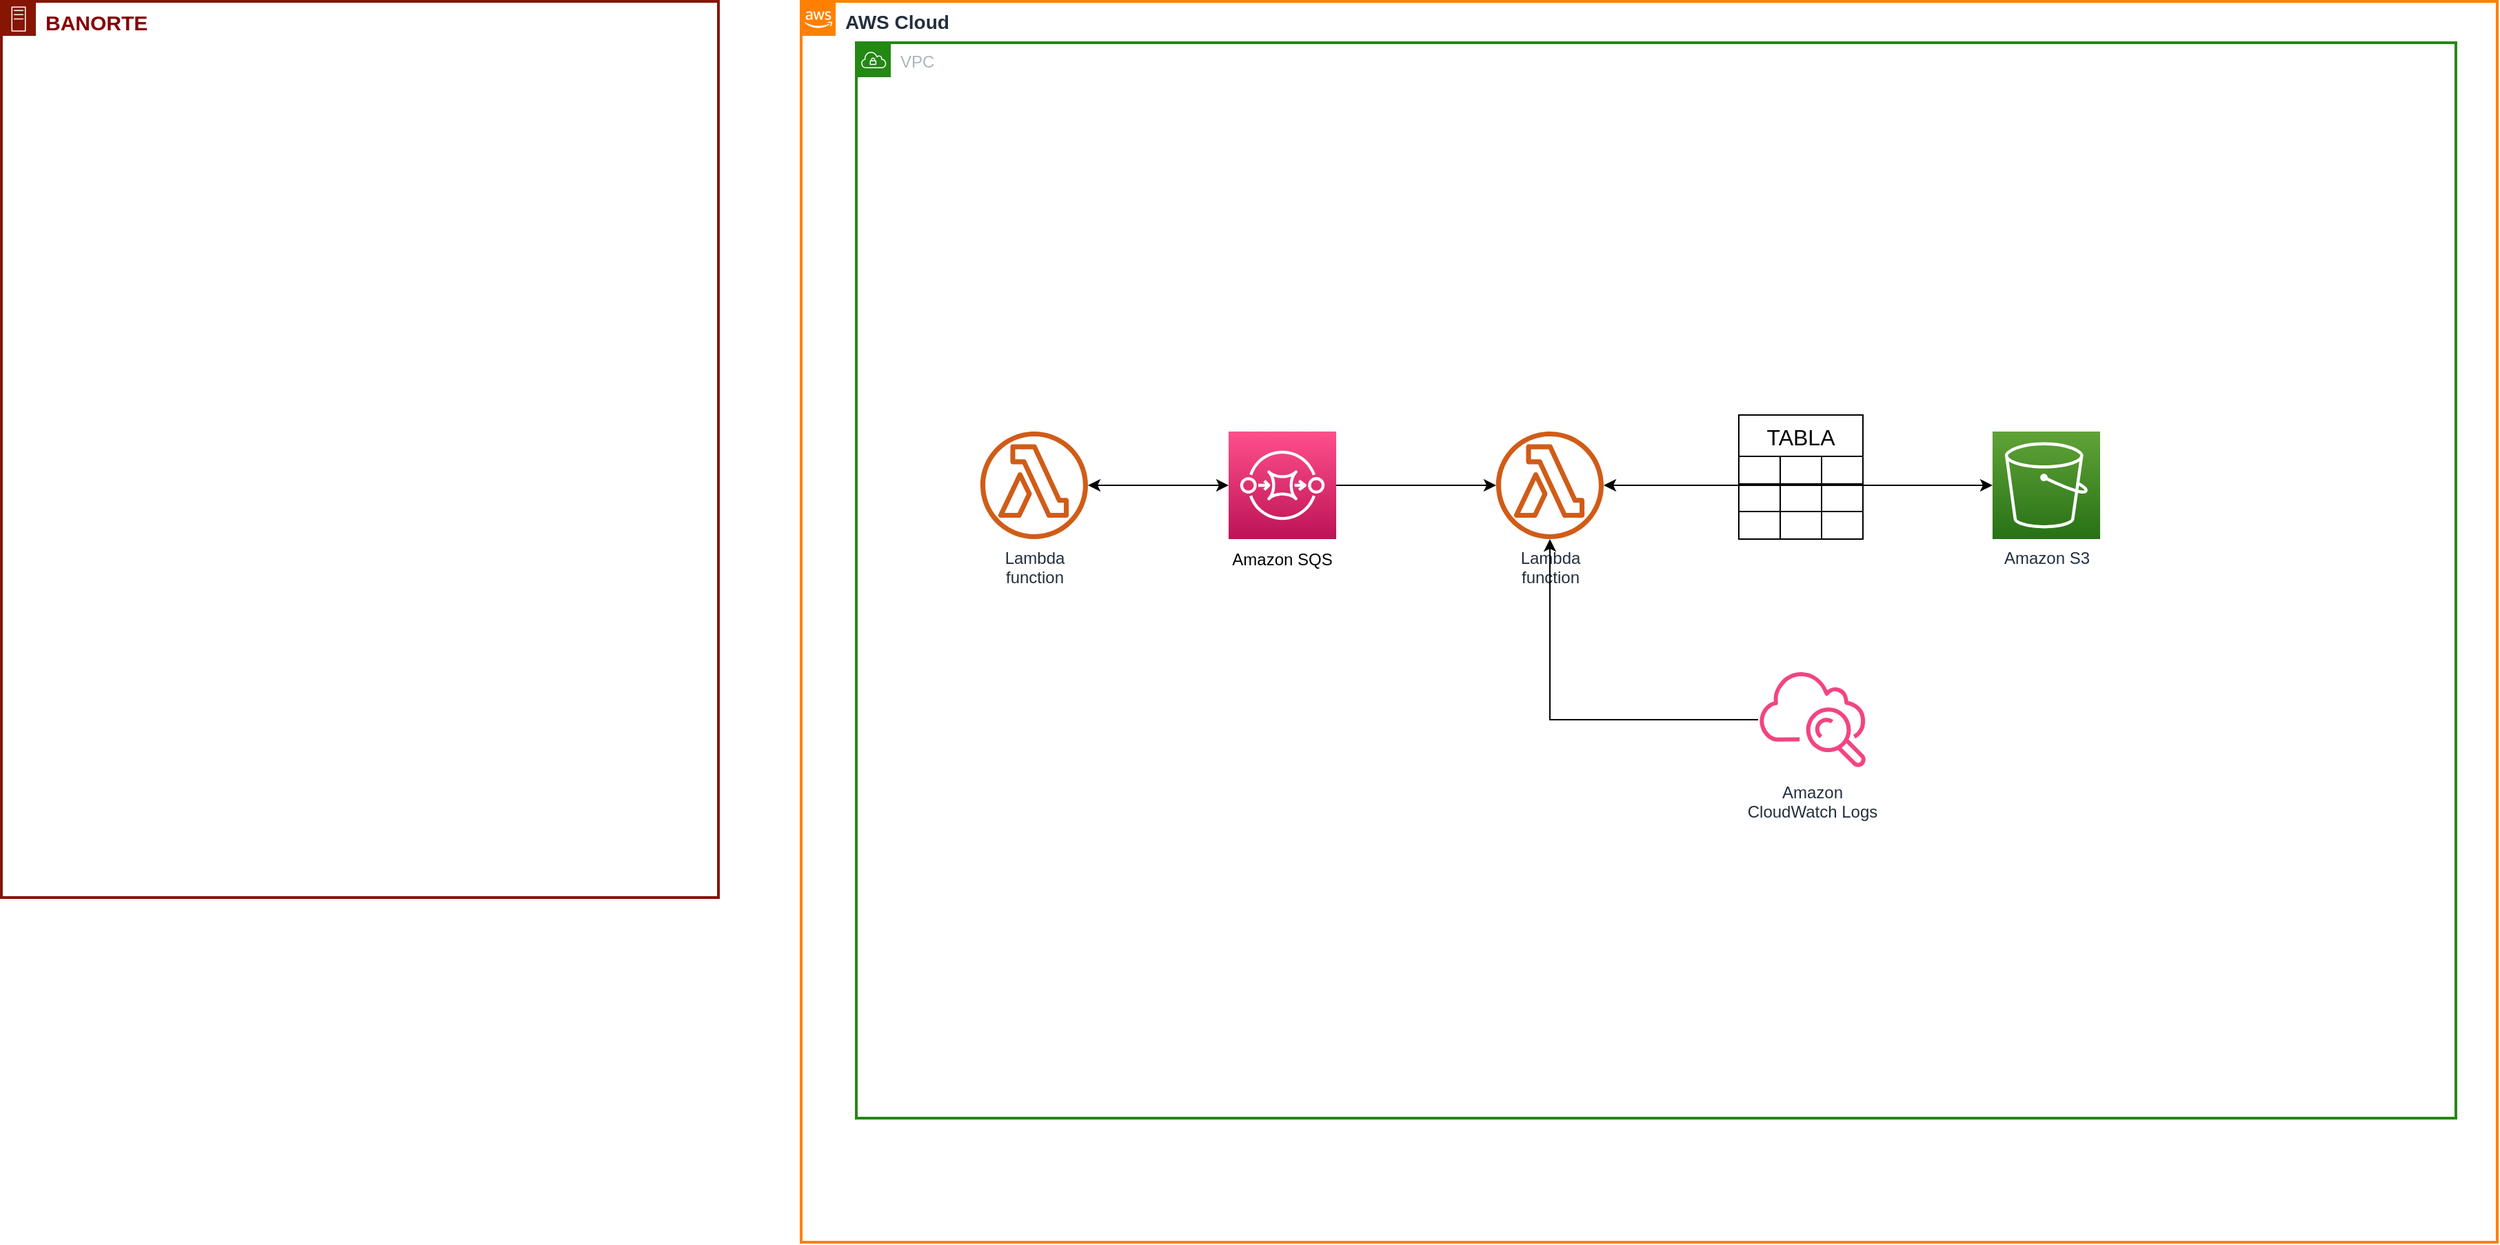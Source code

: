 <mxfile version="22.0.4" type="github">
  <diagram name="Página-1" id="IShoV4XyDB_bVi-w6TAJ">
    <mxGraphModel dx="1760" dy="968" grid="1" gridSize="10" guides="1" tooltips="1" connect="1" arrows="1" fold="1" page="1" pageScale="1" pageWidth="1654" pageHeight="1169" math="0" shadow="0">
      <root>
        <mxCell id="0" />
        <mxCell id="1" parent="0" />
        <mxCell id="hxzWcSokCXAnX9aGO5Kh-1" value="&lt;b&gt;&lt;font color=&quot;#860303&quot; style=&quot;font-size: 15px;&quot;&gt;BANORTE&lt;/font&gt;&lt;/b&gt;" style="points=[[0,0],[0.25,0],[0.5,0],[0.75,0],[1,0],[1,0.25],[1,0.5],[1,0.75],[1,1],[0.75,1],[0.5,1],[0.25,1],[0,1],[0,0.75],[0,0.5],[0,0.25]];outlineConnect=0;gradientColor=none;html=1;whiteSpace=wrap;fontSize=12;fontStyle=0;container=1;pointerEvents=0;collapsible=0;recursiveResize=0;shape=mxgraph.aws4.group;grIcon=mxgraph.aws4.group_on_premise;strokeColor=#861504;fillColor=none;verticalAlign=top;align=left;spacingLeft=30;fontColor=#5A6C86;dashed=0;strokeWidth=2;" vertex="1" parent="1">
          <mxGeometry x="40" y="40" width="520" height="650" as="geometry" />
        </mxCell>
        <mxCell id="hxzWcSokCXAnX9aGO5Kh-92" value="&lt;font style=&quot;font-size: 14px;&quot;&gt;&lt;b&gt;AWS Cloud&lt;/b&gt;&lt;/font&gt;" style="points=[[0,0],[0.25,0],[0.5,0],[0.75,0],[1,0],[1,0.25],[1,0.5],[1,0.75],[1,1],[0.75,1],[0.5,1],[0.25,1],[0,1],[0,0.75],[0,0.5],[0,0.25]];outlineConnect=0;gradientColor=none;html=1;whiteSpace=wrap;fontSize=12;fontStyle=0;container=1;pointerEvents=0;collapsible=0;recursiveResize=0;shape=mxgraph.aws4.group;grIcon=mxgraph.aws4.group_aws_cloud_alt;strokeColor=#FF8000;fillColor=none;verticalAlign=top;align=left;spacingLeft=30;fontColor=#232F3E;dashed=0;strokeWidth=2;" vertex="1" parent="1">
          <mxGeometry x="620" y="40" width="1230" height="900" as="geometry" />
        </mxCell>
        <mxCell id="hxzWcSokCXAnX9aGO5Kh-179" value="VPC" style="points=[[0,0],[0.25,0],[0.5,0],[0.75,0],[1,0],[1,0.25],[1,0.5],[1,0.75],[1,1],[0.75,1],[0.5,1],[0.25,1],[0,1],[0,0.75],[0,0.5],[0,0.25]];outlineConnect=0;gradientColor=none;html=1;whiteSpace=wrap;fontSize=12;fontStyle=0;container=1;pointerEvents=0;collapsible=0;recursiveResize=0;shape=mxgraph.aws4.group;grIcon=mxgraph.aws4.group_vpc;strokeColor=#248814;fillColor=none;verticalAlign=top;align=left;spacingLeft=30;fontColor=#AAB7B8;dashed=0;strokeWidth=2;" vertex="1" parent="hxzWcSokCXAnX9aGO5Kh-92">
          <mxGeometry x="40" y="30" width="1160" height="780" as="geometry" />
        </mxCell>
        <mxCell id="hxzWcSokCXAnX9aGO5Kh-113" value="Amazon&lt;br&gt;CloudWatch Logs&lt;br&gt;" style="outlineConnect=0;fontColor=#232F3E;gradientColor=none;gradientDirection=north;fillColor=#F34482;strokeColor=none;dashed=0;verticalLabelPosition=bottom;verticalAlign=top;align=center;html=1;fontSize=12;fontStyle=0;aspect=fixed;shape=mxgraph.aws4.cloudwatch;labelBackgroundColor=#ffffff;" vertex="1" parent="hxzWcSokCXAnX9aGO5Kh-179">
          <mxGeometry x="654.0" y="452" width="78" height="78" as="geometry" />
        </mxCell>
        <mxCell id="hxzWcSokCXAnX9aGO5Kh-114" value="Lambda&lt;br&gt;function" style="outlineConnect=0;fontColor=#232F3E;gradientColor=none;fillColor=#D05C17;strokeColor=none;dashed=0;verticalLabelPosition=bottom;verticalAlign=top;align=center;html=1;fontSize=12;fontStyle=0;aspect=fixed;pointerEvents=1;shape=mxgraph.aws4.lambda_function;labelBackgroundColor=#ffffff;" vertex="1" parent="hxzWcSokCXAnX9aGO5Kh-179">
          <mxGeometry x="464" y="282" width="78" height="78" as="geometry" />
        </mxCell>
        <mxCell id="hxzWcSokCXAnX9aGO5Kh-112" style="edgeStyle=orthogonalEdgeStyle;rounded=0;orthogonalLoop=1;jettySize=auto;html=1;" edge="1" parent="hxzWcSokCXAnX9aGO5Kh-179" source="hxzWcSokCXAnX9aGO5Kh-113" target="hxzWcSokCXAnX9aGO5Kh-114">
          <mxGeometry relative="1" as="geometry" />
        </mxCell>
        <mxCell id="hxzWcSokCXAnX9aGO5Kh-115" style="edgeStyle=orthogonalEdgeStyle;rounded=0;orthogonalLoop=1;jettySize=auto;html=1;startArrow=classic;startFill=1;" edge="1" parent="hxzWcSokCXAnX9aGO5Kh-179" source="hxzWcSokCXAnX9aGO5Kh-116" target="hxzWcSokCXAnX9aGO5Kh-114">
          <mxGeometry relative="1" as="geometry" />
        </mxCell>
        <mxCell id="hxzWcSokCXAnX9aGO5Kh-116" value="Amazon S3" style="outlineConnect=0;fontColor=#232F3E;gradientColor=#60A337;gradientDirection=north;fillColor=#277116;strokeColor=#ffffff;dashed=0;verticalLabelPosition=bottom;verticalAlign=top;align=center;html=1;fontSize=12;fontStyle=0;aspect=fixed;shape=mxgraph.aws4.resourceIcon;resIcon=mxgraph.aws4.s3;labelBackgroundColor=#ffffff;" vertex="1" parent="hxzWcSokCXAnX9aGO5Kh-179">
          <mxGeometry x="824.0" y="282" width="78" height="78" as="geometry" />
        </mxCell>
        <mxCell id="hxzWcSokCXAnX9aGO5Kh-117" style="edgeStyle=orthogonalEdgeStyle;rounded=0;orthogonalLoop=1;jettySize=auto;html=1;" edge="1" parent="hxzWcSokCXAnX9aGO5Kh-179" source="hxzWcSokCXAnX9aGO5Kh-118" target="hxzWcSokCXAnX9aGO5Kh-114">
          <mxGeometry relative="1" as="geometry" />
        </mxCell>
        <mxCell id="hxzWcSokCXAnX9aGO5Kh-118" value="" style="sketch=0;points=[[0,0,0],[0.25,0,0],[0.5,0,0],[0.75,0,0],[1,0,0],[0,1,0],[0.25,1,0],[0.5,1,0],[0.75,1,0],[1,1,0],[0,0.25,0],[0,0.5,0],[0,0.75,0],[1,0.25,0],[1,0.5,0],[1,0.75,0]];outlineConnect=0;fontColor=#232F3E;gradientColor=#FF4F8B;gradientDirection=north;fillColor=#BC1356;strokeColor=#ffffff;dashed=0;verticalLabelPosition=bottom;verticalAlign=top;align=center;html=1;fontSize=12;fontStyle=0;aspect=fixed;shape=mxgraph.aws4.resourceIcon;resIcon=mxgraph.aws4.sqs;" vertex="1" parent="hxzWcSokCXAnX9aGO5Kh-179">
          <mxGeometry x="270" y="282" width="78" height="78" as="geometry" />
        </mxCell>
        <mxCell id="hxzWcSokCXAnX9aGO5Kh-119" value="Amazon SQS" style="text;html=1;strokeColor=none;fillColor=none;align=center;verticalAlign=middle;whiteSpace=wrap;rounded=0;" vertex="1" parent="hxzWcSokCXAnX9aGO5Kh-179">
          <mxGeometry x="264" y="360" width="90" height="30" as="geometry" />
        </mxCell>
        <mxCell id="hxzWcSokCXAnX9aGO5Kh-120" style="edgeStyle=orthogonalEdgeStyle;rounded=0;orthogonalLoop=1;jettySize=auto;html=1;entryX=0;entryY=0.5;entryDx=0;entryDy=0;entryPerimeter=0;startArrow=classic;startFill=1;" edge="1" parent="hxzWcSokCXAnX9aGO5Kh-179" source="hxzWcSokCXAnX9aGO5Kh-121" target="hxzWcSokCXAnX9aGO5Kh-118">
          <mxGeometry relative="1" as="geometry" />
        </mxCell>
        <mxCell id="hxzWcSokCXAnX9aGO5Kh-121" value="Lambda&lt;br&gt;function" style="outlineConnect=0;fontColor=#232F3E;gradientColor=none;fillColor=#D05C17;strokeColor=none;dashed=0;verticalLabelPosition=bottom;verticalAlign=top;align=center;html=1;fontSize=12;fontStyle=0;aspect=fixed;pointerEvents=1;shape=mxgraph.aws4.lambda_function;labelBackgroundColor=#ffffff;" vertex="1" parent="hxzWcSokCXAnX9aGO5Kh-179">
          <mxGeometry x="90" y="282" width="78" height="78" as="geometry" />
        </mxCell>
        <mxCell id="hxzWcSokCXAnX9aGO5Kh-122" value="TABLA" style="shape=table;startSize=30;container=1;collapsible=0;childLayout=tableLayout;strokeColor=default;fontSize=16;" vertex="1" parent="hxzWcSokCXAnX9aGO5Kh-179">
          <mxGeometry x="640" y="270" width="90" height="90" as="geometry" />
        </mxCell>
        <mxCell id="hxzWcSokCXAnX9aGO5Kh-123" value="" style="shape=tableRow;horizontal=0;startSize=0;swimlaneHead=0;swimlaneBody=0;strokeColor=inherit;top=0;left=0;bottom=0;right=0;collapsible=0;dropTarget=0;fillColor=none;points=[[0,0.5],[1,0.5]];portConstraint=eastwest;fontSize=16;" vertex="1" parent="hxzWcSokCXAnX9aGO5Kh-122">
          <mxGeometry y="30" width="90" height="20" as="geometry" />
        </mxCell>
        <mxCell id="hxzWcSokCXAnX9aGO5Kh-124" value="" style="shape=partialRectangle;html=1;whiteSpace=wrap;connectable=0;strokeColor=inherit;overflow=hidden;fillColor=none;top=0;left=0;bottom=0;right=0;pointerEvents=1;fontSize=16;" vertex="1" parent="hxzWcSokCXAnX9aGO5Kh-123">
          <mxGeometry width="30" height="20" as="geometry">
            <mxRectangle width="30" height="20" as="alternateBounds" />
          </mxGeometry>
        </mxCell>
        <mxCell id="hxzWcSokCXAnX9aGO5Kh-125" value="" style="shape=partialRectangle;html=1;whiteSpace=wrap;connectable=0;strokeColor=inherit;overflow=hidden;fillColor=none;top=0;left=0;bottom=0;right=0;pointerEvents=1;fontSize=16;" vertex="1" parent="hxzWcSokCXAnX9aGO5Kh-123">
          <mxGeometry x="30" width="30" height="20" as="geometry">
            <mxRectangle width="30" height="20" as="alternateBounds" />
          </mxGeometry>
        </mxCell>
        <mxCell id="hxzWcSokCXAnX9aGO5Kh-126" value="" style="shape=partialRectangle;html=1;whiteSpace=wrap;connectable=0;strokeColor=inherit;overflow=hidden;fillColor=none;top=0;left=0;bottom=0;right=0;pointerEvents=1;fontSize=16;" vertex="1" parent="hxzWcSokCXAnX9aGO5Kh-123">
          <mxGeometry x="60" width="30" height="20" as="geometry">
            <mxRectangle width="30" height="20" as="alternateBounds" />
          </mxGeometry>
        </mxCell>
        <mxCell id="hxzWcSokCXAnX9aGO5Kh-127" value="" style="shape=tableRow;horizontal=0;startSize=0;swimlaneHead=0;swimlaneBody=0;strokeColor=inherit;top=0;left=0;bottom=0;right=0;collapsible=0;dropTarget=0;fillColor=none;points=[[0,0.5],[1,0.5]];portConstraint=eastwest;fontSize=16;" vertex="1" parent="hxzWcSokCXAnX9aGO5Kh-122">
          <mxGeometry y="50" width="90" height="20" as="geometry" />
        </mxCell>
        <mxCell id="hxzWcSokCXAnX9aGO5Kh-128" value="" style="shape=partialRectangle;html=1;whiteSpace=wrap;connectable=0;strokeColor=inherit;overflow=hidden;fillColor=none;top=0;left=0;bottom=0;right=0;pointerEvents=1;fontSize=16;" vertex="1" parent="hxzWcSokCXAnX9aGO5Kh-127">
          <mxGeometry width="30" height="20" as="geometry">
            <mxRectangle width="30" height="20" as="alternateBounds" />
          </mxGeometry>
        </mxCell>
        <mxCell id="hxzWcSokCXAnX9aGO5Kh-129" value="" style="shape=partialRectangle;html=1;whiteSpace=wrap;connectable=0;strokeColor=inherit;overflow=hidden;fillColor=none;top=0;left=0;bottom=0;right=0;pointerEvents=1;fontSize=16;" vertex="1" parent="hxzWcSokCXAnX9aGO5Kh-127">
          <mxGeometry x="30" width="30" height="20" as="geometry">
            <mxRectangle width="30" height="20" as="alternateBounds" />
          </mxGeometry>
        </mxCell>
        <mxCell id="hxzWcSokCXAnX9aGO5Kh-130" value="" style="shape=partialRectangle;html=1;whiteSpace=wrap;connectable=0;strokeColor=inherit;overflow=hidden;fillColor=none;top=0;left=0;bottom=0;right=0;pointerEvents=1;fontSize=16;" vertex="1" parent="hxzWcSokCXAnX9aGO5Kh-127">
          <mxGeometry x="60" width="30" height="20" as="geometry">
            <mxRectangle width="30" height="20" as="alternateBounds" />
          </mxGeometry>
        </mxCell>
        <mxCell id="hxzWcSokCXAnX9aGO5Kh-131" value="" style="shape=tableRow;horizontal=0;startSize=0;swimlaneHead=0;swimlaneBody=0;strokeColor=inherit;top=0;left=0;bottom=0;right=0;collapsible=0;dropTarget=0;fillColor=none;points=[[0,0.5],[1,0.5]];portConstraint=eastwest;fontSize=16;" vertex="1" parent="hxzWcSokCXAnX9aGO5Kh-122">
          <mxGeometry y="70" width="90" height="20" as="geometry" />
        </mxCell>
        <mxCell id="hxzWcSokCXAnX9aGO5Kh-132" value="" style="shape=partialRectangle;html=1;whiteSpace=wrap;connectable=0;strokeColor=inherit;overflow=hidden;fillColor=none;top=0;left=0;bottom=0;right=0;pointerEvents=1;fontSize=16;" vertex="1" parent="hxzWcSokCXAnX9aGO5Kh-131">
          <mxGeometry width="30" height="20" as="geometry">
            <mxRectangle width="30" height="20" as="alternateBounds" />
          </mxGeometry>
        </mxCell>
        <mxCell id="hxzWcSokCXAnX9aGO5Kh-133" value="" style="shape=partialRectangle;html=1;whiteSpace=wrap;connectable=0;strokeColor=inherit;overflow=hidden;fillColor=none;top=0;left=0;bottom=0;right=0;pointerEvents=1;fontSize=16;" vertex="1" parent="hxzWcSokCXAnX9aGO5Kh-131">
          <mxGeometry x="30" width="30" height="20" as="geometry">
            <mxRectangle width="30" height="20" as="alternateBounds" />
          </mxGeometry>
        </mxCell>
        <mxCell id="hxzWcSokCXAnX9aGO5Kh-134" value="" style="shape=partialRectangle;html=1;whiteSpace=wrap;connectable=0;strokeColor=inherit;overflow=hidden;fillColor=none;top=0;left=0;bottom=0;right=0;pointerEvents=1;fontSize=16;" vertex="1" parent="hxzWcSokCXAnX9aGO5Kh-131">
          <mxGeometry x="60" width="30" height="20" as="geometry">
            <mxRectangle width="30" height="20" as="alternateBounds" />
          </mxGeometry>
        </mxCell>
      </root>
    </mxGraphModel>
  </diagram>
</mxfile>
